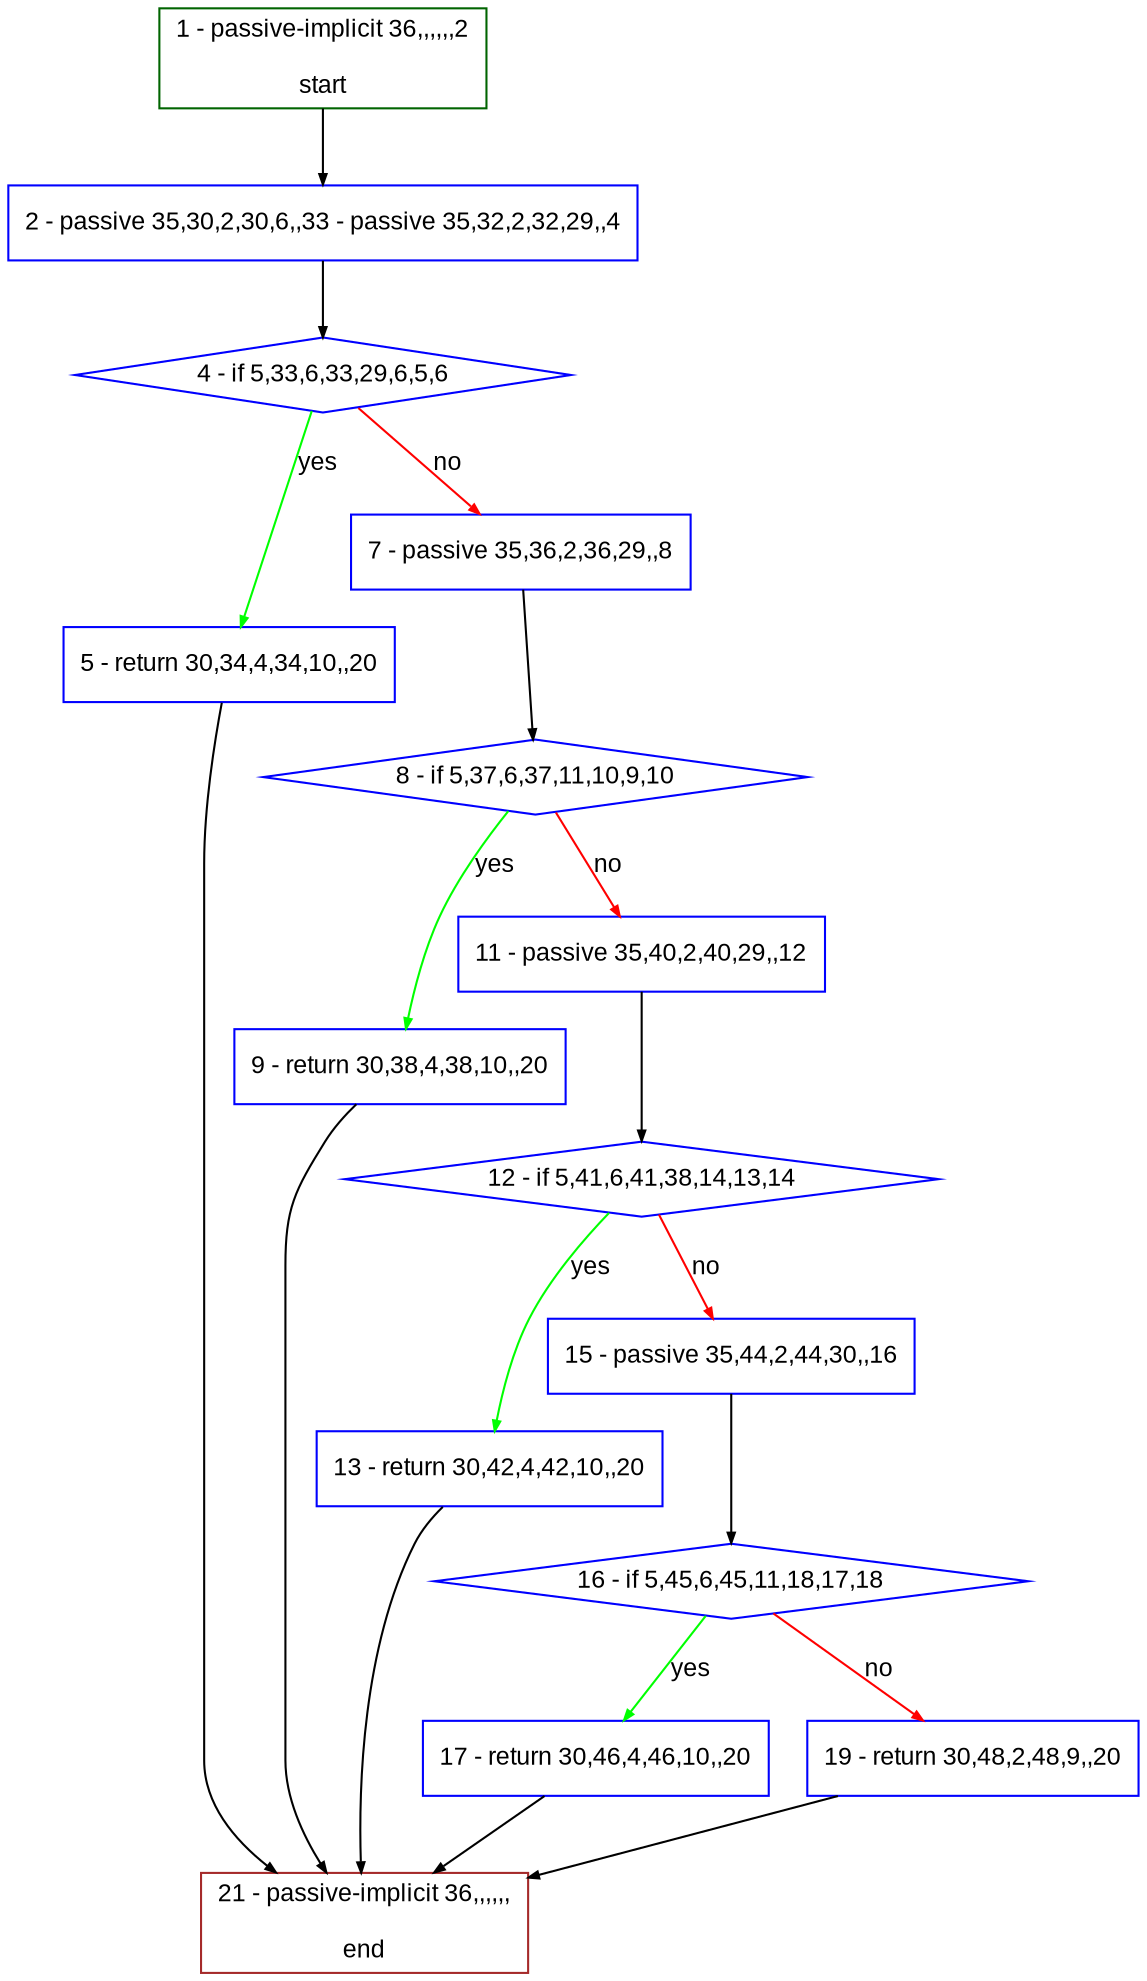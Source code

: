 digraph "" {
  graph [bgcolor="white", fillcolor="#FFFFCC", pack="true", packmode="clust", fontname="Arial", label="", fontsize="12", compound="true", style="rounded,filled"];
  node [node_initialized="no", fillcolor="white", fontname="Arial", label="", color="grey", fontsize="12", fixedsize="false", compound="true", shape="rectangle", style="filled"];
  edge [arrowtail="none", lhead="", fontcolor="black", fontname="Arial", label="", color="black", fontsize="12", arrowhead="normal", arrowsize="0.5", compound="true", ltail="", dir="forward"];
  __N1 [fillcolor="#ffffff", label="2 - passive 35,30,2,30,6,,33 - passive 35,32,2,32,29,,4", color="#0000ff", shape="box", style="filled"];
  __N2 [fillcolor="#ffffff", label="1 - passive-implicit 36,,,,,,2\n\nstart", color="#006400", shape="box", style="filled"];
  __N3 [fillcolor="#ffffff", label="4 - if 5,33,6,33,29,6,5,6", color="#0000ff", shape="diamond", style="filled"];
  __N4 [fillcolor="#ffffff", label="5 - return 30,34,4,34,10,,20", color="#0000ff", shape="box", style="filled"];
  __N5 [fillcolor="#ffffff", label="7 - passive 35,36,2,36,29,,8", color="#0000ff", shape="box", style="filled"];
  __N6 [fillcolor="#ffffff", label="21 - passive-implicit 36,,,,,,\n\nend", color="#a52a2a", shape="box", style="filled"];
  __N7 [fillcolor="#ffffff", label="8 - if 5,37,6,37,11,10,9,10", color="#0000ff", shape="diamond", style="filled"];
  __N8 [fillcolor="#ffffff", label="9 - return 30,38,4,38,10,,20", color="#0000ff", shape="box", style="filled"];
  __N9 [fillcolor="#ffffff", label="11 - passive 35,40,2,40,29,,12", color="#0000ff", shape="box", style="filled"];
  __N10 [fillcolor="#ffffff", label="12 - if 5,41,6,41,38,14,13,14", color="#0000ff", shape="diamond", style="filled"];
  __N11 [fillcolor="#ffffff", label="13 - return 30,42,4,42,10,,20", color="#0000ff", shape="box", style="filled"];
  __N12 [fillcolor="#ffffff", label="15 - passive 35,44,2,44,30,,16", color="#0000ff", shape="box", style="filled"];
  __N13 [fillcolor="#ffffff", label="16 - if 5,45,6,45,11,18,17,18", color="#0000ff", shape="diamond", style="filled"];
  __N14 [fillcolor="#ffffff", label="17 - return 30,46,4,46,10,,20", color="#0000ff", shape="box", style="filled"];
  __N15 [fillcolor="#ffffff", label="19 - return 30,48,2,48,9,,20", color="#0000ff", shape="box", style="filled"];
  __N2 -> __N1 [arrowtail="none", color="#000000", label="", arrowhead="normal", dir="forward"];
  __N1 -> __N3 [arrowtail="none", color="#000000", label="", arrowhead="normal", dir="forward"];
  __N3 -> __N4 [arrowtail="none", color="#00ff00", label="yes", arrowhead="normal", dir="forward"];
  __N3 -> __N5 [arrowtail="none", color="#ff0000", label="no", arrowhead="normal", dir="forward"];
  __N4 -> __N6 [arrowtail="none", color="#000000", label="", arrowhead="normal", dir="forward"];
  __N5 -> __N7 [arrowtail="none", color="#000000", label="", arrowhead="normal", dir="forward"];
  __N7 -> __N8 [arrowtail="none", color="#00ff00", label="yes", arrowhead="normal", dir="forward"];
  __N7 -> __N9 [arrowtail="none", color="#ff0000", label="no", arrowhead="normal", dir="forward"];
  __N8 -> __N6 [arrowtail="none", color="#000000", label="", arrowhead="normal", dir="forward"];
  __N9 -> __N10 [arrowtail="none", color="#000000", label="", arrowhead="normal", dir="forward"];
  __N10 -> __N11 [arrowtail="none", color="#00ff00", label="yes", arrowhead="normal", dir="forward"];
  __N10 -> __N12 [arrowtail="none", color="#ff0000", label="no", arrowhead="normal", dir="forward"];
  __N11 -> __N6 [arrowtail="none", color="#000000", label="", arrowhead="normal", dir="forward"];
  __N12 -> __N13 [arrowtail="none", color="#000000", label="", arrowhead="normal", dir="forward"];
  __N13 -> __N14 [arrowtail="none", color="#00ff00", label="yes", arrowhead="normal", dir="forward"];
  __N13 -> __N15 [arrowtail="none", color="#ff0000", label="no", arrowhead="normal", dir="forward"];
  __N14 -> __N6 [arrowtail="none", color="#000000", label="", arrowhead="normal", dir="forward"];
  __N15 -> __N6 [arrowtail="none", color="#000000", label="", arrowhead="normal", dir="forward"];
}
